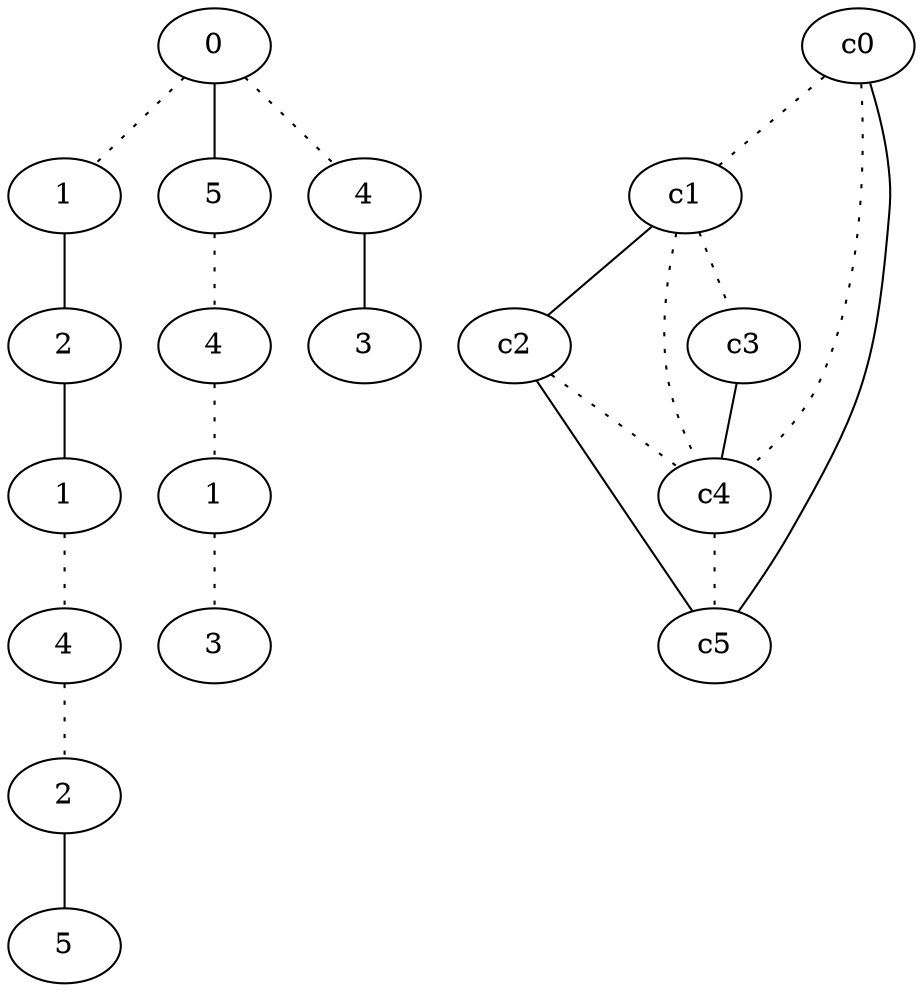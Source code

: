 graph {
a0[label=0];
a1[label=1];
a2[label=2];
a3[label=1];
a4[label=4];
a5[label=2];
a6[label=5];
a7[label=5];
a8[label=4];
a9[label=1];
a10[label=3];
a11[label=4];
a12[label=3];
a0 -- a1 [style=dotted];
a0 -- a7;
a0 -- a11 [style=dotted];
a1 -- a2;
a2 -- a3;
a3 -- a4 [style=dotted];
a4 -- a5 [style=dotted];
a5 -- a6;
a7 -- a8 [style=dotted];
a8 -- a9 [style=dotted];
a9 -- a10 [style=dotted];
a11 -- a12;
c0 -- c1 [style=dotted];
c0 -- c4 [style=dotted];
c0 -- c5;
c1 -- c2;
c1 -- c3 [style=dotted];
c1 -- c4 [style=dotted];
c2 -- c4 [style=dotted];
c2 -- c5;
c3 -- c4;
c4 -- c5 [style=dotted];
}
